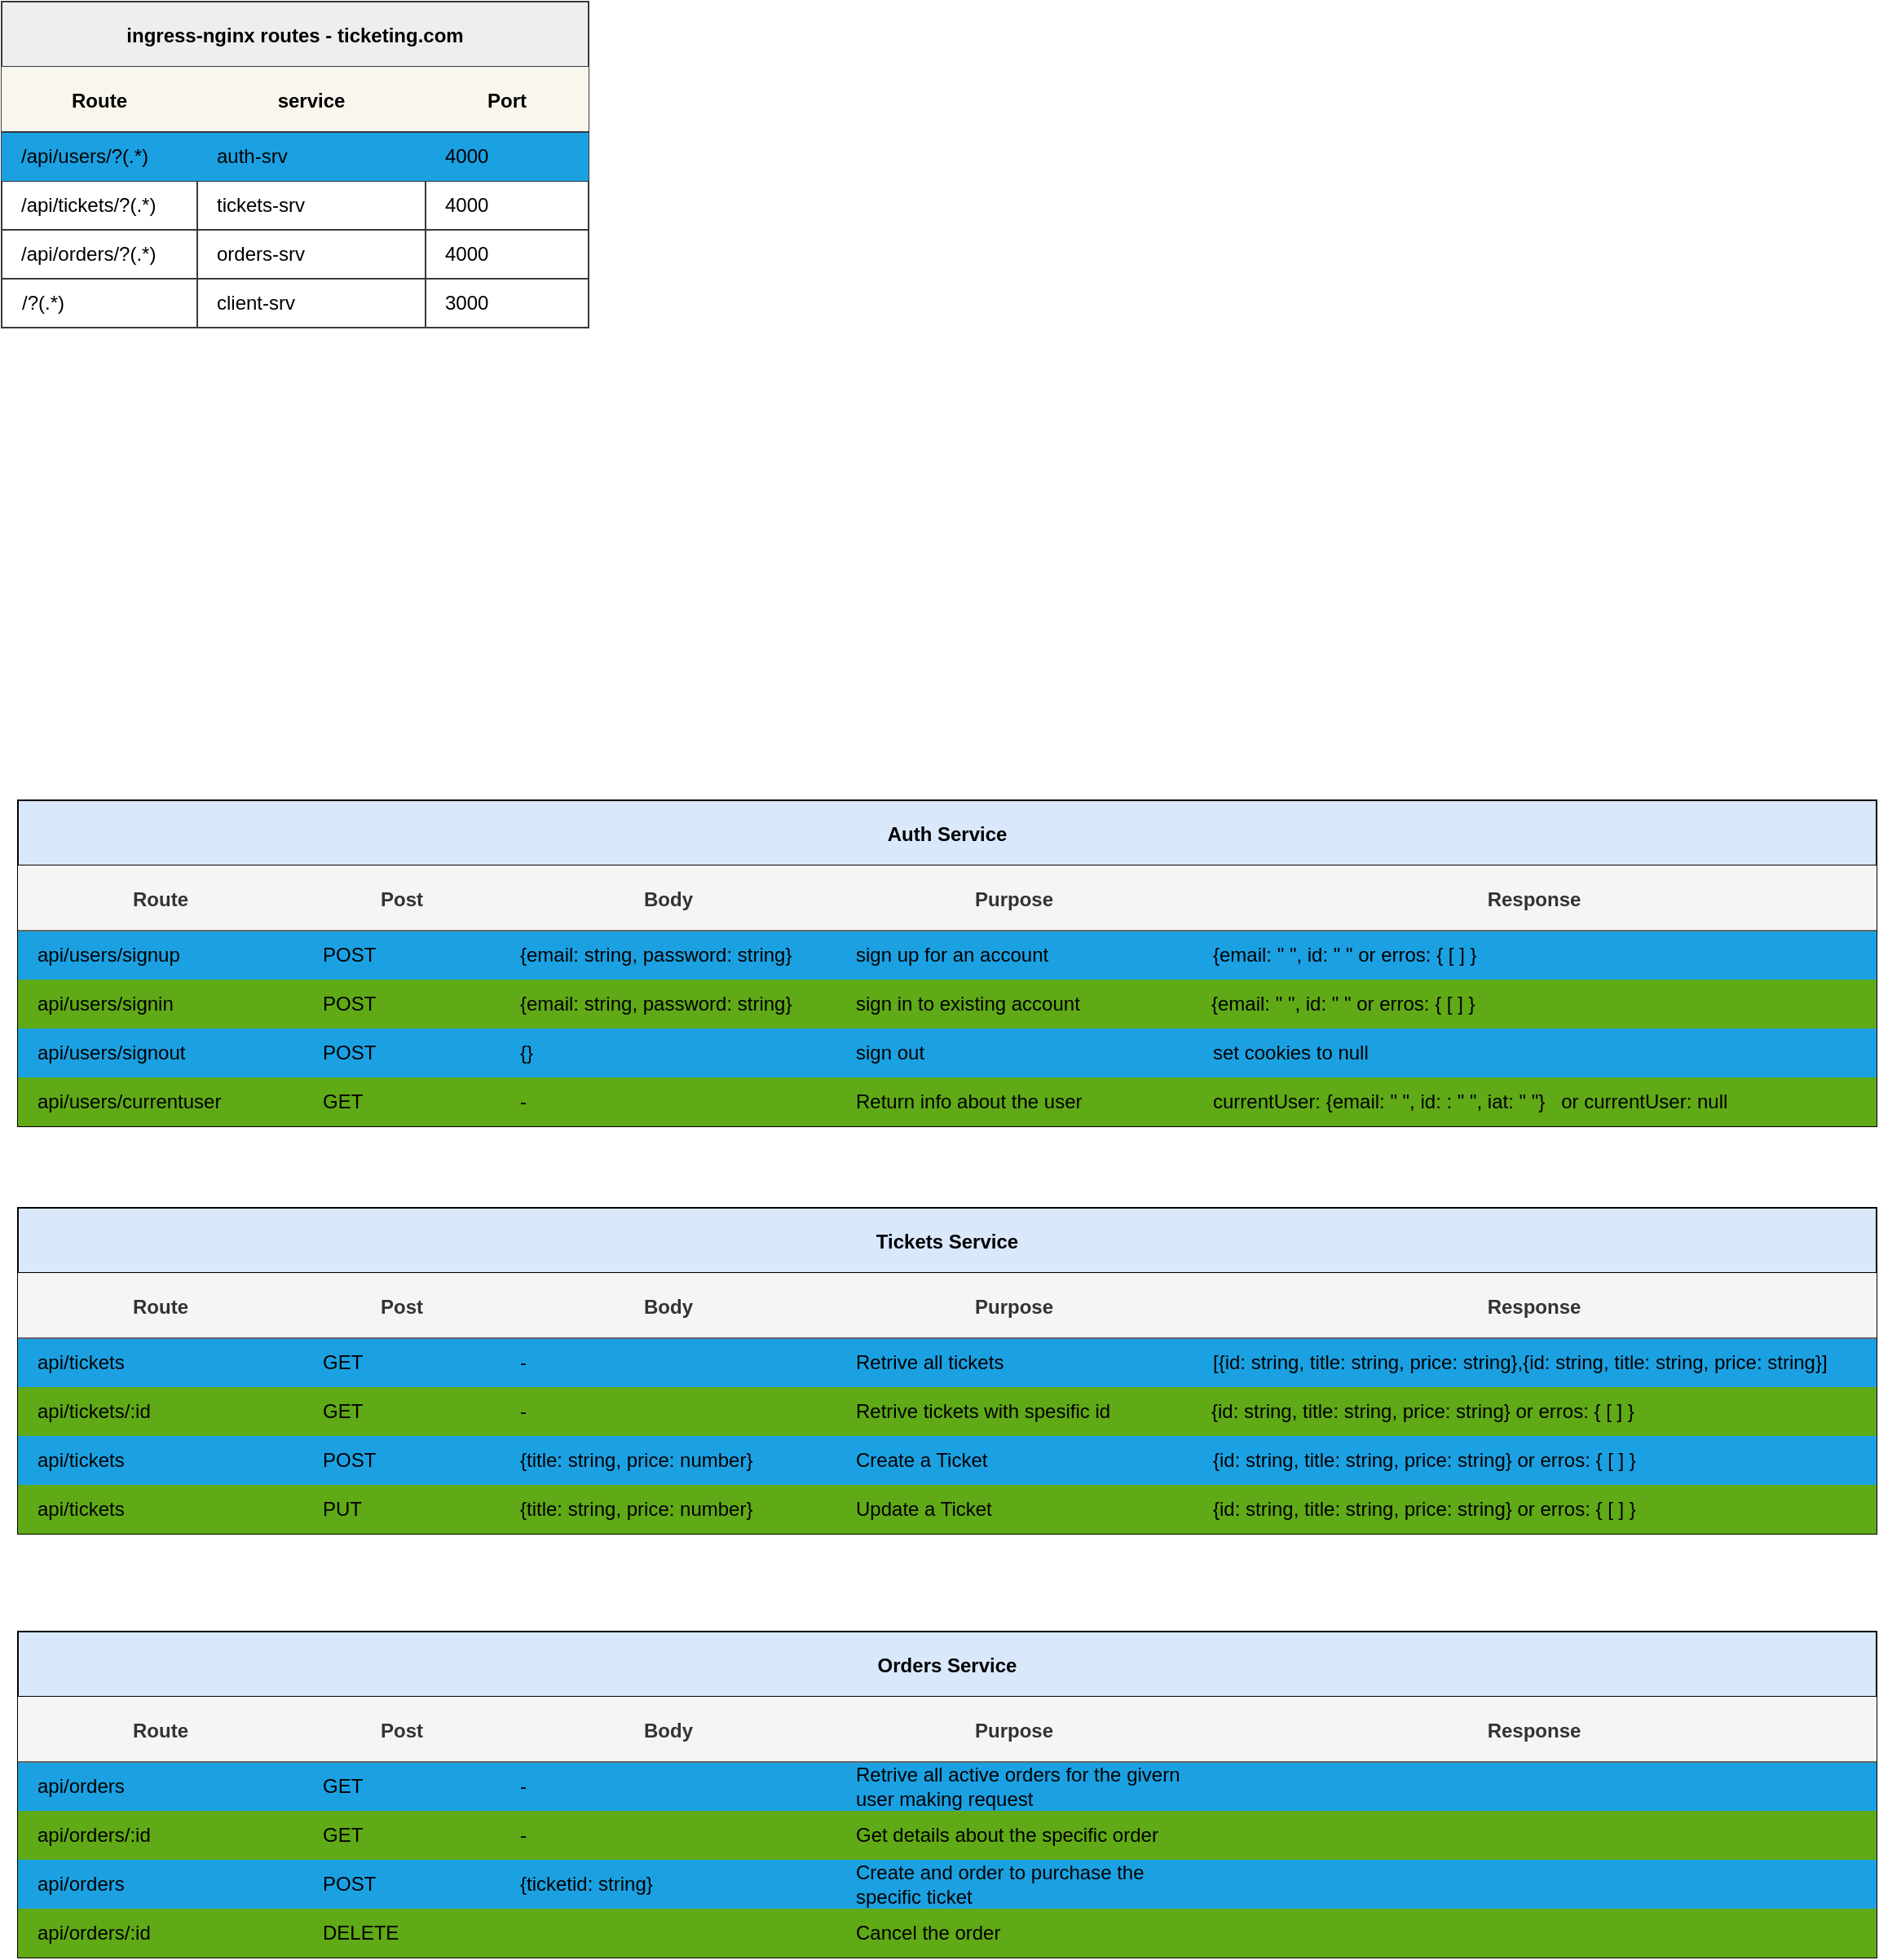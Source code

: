 <mxfile version="20.3.0" type="device"><diagram id="mntJQjvPHxx8cUNfUuE9" name="Page-1"><mxGraphModel dx="1668" dy="1967" grid="1" gridSize="10" guides="1" tooltips="1" connect="1" arrows="1" fold="1" page="1" pageScale="1" pageWidth="800" pageHeight="1422" math="0" shadow="0"><root><mxCell id="0"/><mxCell id="1" parent="0"/><mxCell id="F2--PeF_EO3D5SiZD_gH-31" value="Tickets Service" style="shape=table;childLayout=tableLayout;startSize=40;collapsible=0;recursiveResize=0;expand=0;fontStyle=1;fillColor=#dae8fc;strokeColor=#000000;columnLines=1;rowLines=1;" parent="1" vertex="1"><mxGeometry x="-760" y="-620" width="1140" height="200" as="geometry"/></mxCell><mxCell id="F2--PeF_EO3D5SiZD_gH-32" value="" style="shape=tableRow;horizontal=0;startSize=0;swimlaneHead=0;swimlaneBody=0;top=0;left=0;bottom=0;right=0;dropTarget=0;fillColor=#1ba1e2;collapsible=0;recursiveResize=0;expand=0;fontStyle=1;fontColor=#ffffff;strokeColor=#000000;" parent="F2--PeF_EO3D5SiZD_gH-31" vertex="1"><mxGeometry y="40" width="1140" height="70" as="geometry"/></mxCell><mxCell id="F2--PeF_EO3D5SiZD_gH-33" value="Route" style="swimlane;swimlaneHead=0;swimlaneBody=0;fontStyle=0;connectable=0;fillColor=#f5f5f5;startSize=40;collapsible=0;recursiveResize=0;expand=0;fontStyle=1;fontColor=#333333;strokeColor=#666666;" parent="F2--PeF_EO3D5SiZD_gH-32" vertex="1"><mxGeometry width="175" height="70" as="geometry"><mxRectangle width="175" height="70" as="alternateBounds"/></mxGeometry></mxCell><mxCell id="F2--PeF_EO3D5SiZD_gH-65" value="api/tickets" style="text;html=1;align=left;verticalAlign=middle;resizable=0;points=[];autosize=1;strokeColor=none;fillColor=none;" parent="F2--PeF_EO3D5SiZD_gH-33" vertex="1"><mxGeometry x="10" y="40" width="80" height="30" as="geometry"/></mxCell><mxCell id="F2--PeF_EO3D5SiZD_gH-34" value="Post" style="swimlane;swimlaneHead=0;swimlaneBody=0;fontStyle=0;connectable=0;fillColor=#f5f5f5;startSize=40;collapsible=0;recursiveResize=0;expand=0;fontStyle=1;fontColor=#333333;strokeColor=#666666;" parent="F2--PeF_EO3D5SiZD_gH-32" vertex="1"><mxGeometry x="175" width="121" height="70" as="geometry"><mxRectangle width="121" height="70" as="alternateBounds"/></mxGeometry></mxCell><mxCell id="F2--PeF_EO3D5SiZD_gH-75" value="GET" style="text;html=1;align=left;verticalAlign=middle;resizable=0;points=[];autosize=1;strokeColor=none;fillColor=none;" parent="F2--PeF_EO3D5SiZD_gH-34" vertex="1"><mxGeometry x="10" y="40" width="50" height="30" as="geometry"/></mxCell><mxCell id="F2--PeF_EO3D5SiZD_gH-35" value="Body" style="swimlane;swimlaneHead=0;swimlaneBody=0;fontStyle=0;connectable=0;fillColor=#f5f5f5;startSize=40;collapsible=0;recursiveResize=0;expand=0;fontStyle=1;fontColor=#333333;strokeColor=#666666;" parent="F2--PeF_EO3D5SiZD_gH-32" vertex="1"><mxGeometry x="296" width="206" height="70" as="geometry"><mxRectangle width="206" height="70" as="alternateBounds"/></mxGeometry></mxCell><mxCell id="F2--PeF_EO3D5SiZD_gH-105" value="-" style="text;html=1;align=left;verticalAlign=middle;resizable=0;points=[];autosize=1;strokeColor=none;fillColor=none;" parent="F2--PeF_EO3D5SiZD_gH-35" vertex="1"><mxGeometry x="10" y="40" width="30" height="30" as="geometry"/></mxCell><mxCell id="F2--PeF_EO3D5SiZD_gH-60" value="Purpose" style="swimlane;swimlaneHead=0;swimlaneBody=0;fontStyle=0;connectable=0;fillColor=#f5f5f5;startSize=40;collapsible=0;recursiveResize=0;expand=0;fontStyle=1;fontColor=#333333;strokeColor=#666666;" parent="F2--PeF_EO3D5SiZD_gH-32" vertex="1"><mxGeometry x="502" width="218" height="70" as="geometry"><mxRectangle width="218" height="70" as="alternateBounds"/></mxGeometry></mxCell><mxCell id="F2--PeF_EO3D5SiZD_gH-110" value="Retrive all tickets" style="text;html=1;align=left;verticalAlign=middle;resizable=0;points=[];autosize=1;strokeColor=none;fillColor=none;" parent="F2--PeF_EO3D5SiZD_gH-60" vertex="1"><mxGeometry x="10" y="40" width="110" height="30" as="geometry"/></mxCell><mxCell id="nYm-6Jrio5wI8oLsO3cn-1" value="Response" style="swimlane;swimlaneHead=0;swimlaneBody=0;fontStyle=0;connectable=0;fillColor=#f5f5f5;startSize=40;collapsible=0;recursiveResize=0;expand=0;fontStyle=1;fontColor=#333333;strokeColor=#666666;" parent="F2--PeF_EO3D5SiZD_gH-32" vertex="1"><mxGeometry x="720" width="420" height="70" as="geometry"><mxRectangle width="420" height="70" as="alternateBounds"/></mxGeometry></mxCell><mxCell id="D8imX2dNB48wS4FN9wg7-8" value="[{id: string, title: string, price: string},{id: string, title: string, price: string}]" style="text;html=1;align=left;verticalAlign=middle;resizable=0;points=[];autosize=1;strokeColor=none;fillColor=none;" parent="nYm-6Jrio5wI8oLsO3cn-1" vertex="1"><mxGeometry x="11" y="40" width="400" height="30" as="geometry"/></mxCell><mxCell id="F2--PeF_EO3D5SiZD_gH-36" value="" style="shape=tableRow;horizontal=0;startSize=0;swimlaneHead=0;swimlaneBody=0;top=0;left=0;bottom=0;right=0;dropTarget=0;fillColor=#60a917;collapsible=0;recursiveResize=0;expand=0;fontStyle=1;fontColor=#ffffff;strokeColor=#2D7600;" parent="F2--PeF_EO3D5SiZD_gH-31" vertex="1"><mxGeometry y="110" width="1140" height="30" as="geometry"/></mxCell><mxCell id="F2--PeF_EO3D5SiZD_gH-37" value="" style="swimlane;swimlaneHead=0;swimlaneBody=0;fontStyle=0;connectable=0;fillColor=none;startSize=0;collapsible=0;recursiveResize=0;expand=0;fontStyle=1;" parent="F2--PeF_EO3D5SiZD_gH-36" vertex="1"><mxGeometry width="175" height="30" as="geometry"><mxRectangle width="175" height="30" as="alternateBounds"/></mxGeometry></mxCell><mxCell id="F2--PeF_EO3D5SiZD_gH-71" value="api/tickets/:id" style="text;html=1;align=left;verticalAlign=middle;resizable=0;points=[];autosize=1;strokeColor=none;fillColor=none;" parent="F2--PeF_EO3D5SiZD_gH-37" vertex="1"><mxGeometry x="10" width="90" height="30" as="geometry"/></mxCell><mxCell id="F2--PeF_EO3D5SiZD_gH-38" value="" style="swimlane;swimlaneHead=0;swimlaneBody=0;fontStyle=0;connectable=0;fillColor=none;startSize=0;collapsible=0;recursiveResize=0;expand=0;fontStyle=1;" parent="F2--PeF_EO3D5SiZD_gH-36" vertex="1"><mxGeometry x="175" width="121" height="30" as="geometry"><mxRectangle width="121" height="30" as="alternateBounds"/></mxGeometry></mxCell><mxCell id="F2--PeF_EO3D5SiZD_gH-102" value="GET" style="text;html=1;align=left;verticalAlign=middle;resizable=0;points=[];autosize=1;strokeColor=none;fillColor=none;" parent="F2--PeF_EO3D5SiZD_gH-38" vertex="1"><mxGeometry x="10" width="50" height="30" as="geometry"/></mxCell><mxCell id="F2--PeF_EO3D5SiZD_gH-39" value="" style="swimlane;swimlaneHead=0;swimlaneBody=0;fontStyle=0;connectable=0;fillColor=#e1d5e7;startSize=0;collapsible=0;recursiveResize=0;expand=0;fontStyle=1;strokeColor=#000000;" parent="F2--PeF_EO3D5SiZD_gH-36" vertex="1"><mxGeometry x="296" width="206" height="30" as="geometry"><mxRectangle width="206" height="30" as="alternateBounds"/></mxGeometry></mxCell><mxCell id="F2--PeF_EO3D5SiZD_gH-106" value="-" style="text;html=1;align=left;verticalAlign=middle;resizable=0;points=[];autosize=1;strokeColor=none;fillColor=none;" parent="F2--PeF_EO3D5SiZD_gH-39" vertex="1"><mxGeometry x="10" width="30" height="30" as="geometry"/></mxCell><mxCell id="F2--PeF_EO3D5SiZD_gH-61" style="swimlane;swimlaneHead=0;swimlaneBody=0;fontStyle=0;connectable=0;fillColor=none;startSize=0;collapsible=0;recursiveResize=0;expand=0;fontStyle=1;" parent="F2--PeF_EO3D5SiZD_gH-36" vertex="1"><mxGeometry x="502" width="218" height="30" as="geometry"><mxRectangle width="218" height="30" as="alternateBounds"/></mxGeometry></mxCell><mxCell id="F2--PeF_EO3D5SiZD_gH-145" value="Retrive tickets with spesific id" style="text;html=1;align=left;verticalAlign=middle;resizable=0;points=[];autosize=1;strokeColor=none;fillColor=none;" parent="F2--PeF_EO3D5SiZD_gH-61" vertex="1"><mxGeometry x="10" width="180" height="30" as="geometry"/></mxCell><mxCell id="nYm-6Jrio5wI8oLsO3cn-2" style="swimlane;swimlaneHead=0;swimlaneBody=0;fontStyle=0;connectable=0;fillColor=none;startSize=0;collapsible=0;recursiveResize=0;expand=0;fontStyle=1;" parent="F2--PeF_EO3D5SiZD_gH-36" vertex="1"><mxGeometry x="720" width="420" height="30" as="geometry"><mxRectangle width="420" height="30" as="alternateBounds"/></mxGeometry></mxCell><mxCell id="D8imX2dNB48wS4FN9wg7-6" style="swimlane;swimlaneHead=0;swimlaneBody=0;fontStyle=0;connectable=0;fillColor=none;startSize=0;collapsible=0;recursiveResize=0;expand=0;fontStyle=1;" parent="nYm-6Jrio5wI8oLsO3cn-2" vertex="1"><mxGeometry width="240" height="30" as="geometry"><mxRectangle width="240" height="30" as="alternateBounds"/></mxGeometry></mxCell><mxCell id="D8imX2dNB48wS4FN9wg7-7" value="{id: string, title: string, price: string} or erros: { [ ] }" style="text;html=1;align=left;verticalAlign=middle;resizable=0;points=[];autosize=1;strokeColor=none;fillColor=none;" parent="D8imX2dNB48wS4FN9wg7-6" vertex="1"><mxGeometry x="10" width="280" height="30" as="geometry"/></mxCell><mxCell id="F2--PeF_EO3D5SiZD_gH-40" value="" style="shape=tableRow;horizontal=0;startSize=0;swimlaneHead=0;swimlaneBody=0;top=0;left=0;bottom=0;right=0;dropTarget=0;fillColor=#1ba1e2;collapsible=0;recursiveResize=0;expand=0;fontStyle=1;fontColor=#ffffff;strokeColor=#006EAF;" parent="F2--PeF_EO3D5SiZD_gH-31" vertex="1"><mxGeometry y="140" width="1140" height="30" as="geometry"/></mxCell><mxCell id="F2--PeF_EO3D5SiZD_gH-41" value="" style="swimlane;swimlaneHead=0;swimlaneBody=0;fontStyle=0;connectable=0;fillColor=none;startSize=0;collapsible=0;recursiveResize=0;expand=0;fontStyle=1;" parent="F2--PeF_EO3D5SiZD_gH-40" vertex="1"><mxGeometry width="175" height="30" as="geometry"><mxRectangle width="175" height="30" as="alternateBounds"/></mxGeometry></mxCell><mxCell id="F2--PeF_EO3D5SiZD_gH-72" value="api/tickets" style="text;html=1;align=left;verticalAlign=middle;resizable=0;points=[];autosize=1;strokeColor=none;fillColor=none;" parent="F2--PeF_EO3D5SiZD_gH-41" vertex="1"><mxGeometry x="10" width="80" height="30" as="geometry"/></mxCell><mxCell id="F2--PeF_EO3D5SiZD_gH-42" value="" style="swimlane;swimlaneHead=0;swimlaneBody=0;fontStyle=0;connectable=0;fillColor=none;startSize=0;collapsible=0;recursiveResize=0;expand=0;fontStyle=1;" parent="F2--PeF_EO3D5SiZD_gH-40" vertex="1"><mxGeometry x="175" width="121" height="30" as="geometry"><mxRectangle width="121" height="30" as="alternateBounds"/></mxGeometry></mxCell><mxCell id="F2--PeF_EO3D5SiZD_gH-103" value="POST" style="text;html=1;align=left;verticalAlign=middle;resizable=0;points=[];autosize=1;strokeColor=none;fillColor=none;" parent="F2--PeF_EO3D5SiZD_gH-42" vertex="1"><mxGeometry x="10" width="60" height="30" as="geometry"/></mxCell><mxCell id="F2--PeF_EO3D5SiZD_gH-43" value="" style="swimlane;swimlaneHead=0;swimlaneBody=0;fontStyle=0;connectable=0;fillColor=none;startSize=0;collapsible=0;recursiveResize=0;expand=0;fontStyle=1;" parent="F2--PeF_EO3D5SiZD_gH-40" vertex="1"><mxGeometry x="296" width="206" height="30" as="geometry"><mxRectangle width="206" height="30" as="alternateBounds"/></mxGeometry></mxCell><mxCell id="F2--PeF_EO3D5SiZD_gH-107" value="{title: string, price: number}" style="text;html=1;align=left;verticalAlign=middle;resizable=0;points=[];autosize=1;strokeColor=none;fillColor=none;" parent="F2--PeF_EO3D5SiZD_gH-43" vertex="1"><mxGeometry x="10" width="170" height="30" as="geometry"/></mxCell><mxCell id="F2--PeF_EO3D5SiZD_gH-62" style="swimlane;swimlaneHead=0;swimlaneBody=0;fontStyle=0;connectable=0;fillColor=default;startSize=0;collapsible=0;recursiveResize=0;expand=0;fontStyle=1;fontColor=#ffffff;strokeColor=#006EAF;" parent="F2--PeF_EO3D5SiZD_gH-40" vertex="1"><mxGeometry x="502" width="218" height="30" as="geometry"><mxRectangle width="218" height="30" as="alternateBounds"/></mxGeometry></mxCell><mxCell id="F2--PeF_EO3D5SiZD_gH-146" value="Create a Ticket" style="text;html=1;align=left;verticalAlign=middle;resizable=0;points=[];autosize=1;strokeColor=none;fillColor=none;" parent="F2--PeF_EO3D5SiZD_gH-62" vertex="1"><mxGeometry x="10" width="100" height="30" as="geometry"/></mxCell><mxCell id="nYm-6Jrio5wI8oLsO3cn-3" style="swimlane;swimlaneHead=0;swimlaneBody=0;fontStyle=0;connectable=0;fillColor=default;startSize=0;collapsible=0;recursiveResize=0;expand=0;fontStyle=1;fontColor=#ffffff;strokeColor=#006EAF;" parent="F2--PeF_EO3D5SiZD_gH-40" vertex="1"><mxGeometry x="720" width="420" height="30" as="geometry"><mxRectangle width="420" height="30" as="alternateBounds"/></mxGeometry></mxCell><mxCell id="D8imX2dNB48wS4FN9wg7-4" value="{id: string, title: string, price: string} or erros: { [ ] }" style="text;html=1;align=left;verticalAlign=middle;resizable=0;points=[];autosize=1;strokeColor=none;fillColor=none;" parent="nYm-6Jrio5wI8oLsO3cn-3" vertex="1"><mxGeometry x="11" width="280" height="30" as="geometry"/></mxCell><mxCell id="F2--PeF_EO3D5SiZD_gH-66" style="shape=tableRow;horizontal=0;startSize=0;swimlaneHead=0;swimlaneBody=0;top=0;left=0;bottom=0;right=0;dropTarget=0;fillColor=#60a917;collapsible=0;recursiveResize=0;expand=0;fontStyle=1;fontColor=#ffffff;strokeColor=#2D7600;" parent="F2--PeF_EO3D5SiZD_gH-31" vertex="1"><mxGeometry y="170" width="1140" height="30" as="geometry"/></mxCell><mxCell id="F2--PeF_EO3D5SiZD_gH-67" style="swimlane;swimlaneHead=0;swimlaneBody=0;fontStyle=0;connectable=0;fillColor=none;startSize=0;collapsible=0;recursiveResize=0;expand=0;fontStyle=1;" parent="F2--PeF_EO3D5SiZD_gH-66" vertex="1"><mxGeometry width="175" height="30" as="geometry"><mxRectangle width="175" height="30" as="alternateBounds"/></mxGeometry></mxCell><mxCell id="F2--PeF_EO3D5SiZD_gH-73" value="api/tickets" style="text;html=1;align=left;verticalAlign=middle;resizable=0;points=[];autosize=1;strokeColor=none;fillColor=none;" parent="F2--PeF_EO3D5SiZD_gH-67" vertex="1"><mxGeometry x="10" width="80" height="30" as="geometry"/></mxCell><mxCell id="F2--PeF_EO3D5SiZD_gH-68" style="swimlane;swimlaneHead=0;swimlaneBody=0;fontStyle=0;connectable=0;fillColor=none;startSize=0;collapsible=0;recursiveResize=0;expand=0;fontStyle=1;" parent="F2--PeF_EO3D5SiZD_gH-66" vertex="1"><mxGeometry x="175" width="121" height="30" as="geometry"><mxRectangle width="121" height="30" as="alternateBounds"/></mxGeometry></mxCell><mxCell id="F2--PeF_EO3D5SiZD_gH-104" value="PUT" style="text;html=1;align=left;verticalAlign=middle;resizable=0;points=[];autosize=1;strokeColor=none;fillColor=none;" parent="F2--PeF_EO3D5SiZD_gH-68" vertex="1"><mxGeometry x="10" width="50" height="30" as="geometry"/></mxCell><mxCell id="F2--PeF_EO3D5SiZD_gH-69" style="swimlane;swimlaneHead=0;swimlaneBody=0;fontStyle=0;connectable=0;fillColor=none;startSize=0;collapsible=0;recursiveResize=0;expand=0;fontStyle=1;" parent="F2--PeF_EO3D5SiZD_gH-66" vertex="1"><mxGeometry x="296" width="206" height="30" as="geometry"><mxRectangle width="206" height="30" as="alternateBounds"/></mxGeometry></mxCell><mxCell id="F2--PeF_EO3D5SiZD_gH-108" value="{title: string, price: number}" style="text;html=1;align=left;verticalAlign=middle;resizable=0;points=[];autosize=1;strokeColor=none;fillColor=none;" parent="F2--PeF_EO3D5SiZD_gH-69" vertex="1"><mxGeometry x="10" width="170" height="30" as="geometry"/></mxCell><mxCell id="F2--PeF_EO3D5SiZD_gH-70" style="swimlane;swimlaneHead=0;swimlaneBody=0;fontStyle=0;connectable=0;fillColor=none;startSize=0;collapsible=0;recursiveResize=0;expand=0;fontStyle=1;" parent="F2--PeF_EO3D5SiZD_gH-66" vertex="1"><mxGeometry x="502" width="218" height="30" as="geometry"><mxRectangle width="218" height="30" as="alternateBounds"/></mxGeometry></mxCell><mxCell id="F2--PeF_EO3D5SiZD_gH-147" value="Update a Ticket" style="text;html=1;align=left;verticalAlign=middle;resizable=0;points=[];autosize=1;strokeColor=none;fillColor=none;" parent="F2--PeF_EO3D5SiZD_gH-70" vertex="1"><mxGeometry x="10" width="110" height="30" as="geometry"/></mxCell><mxCell id="nYm-6Jrio5wI8oLsO3cn-4" style="swimlane;swimlaneHead=0;swimlaneBody=0;fontStyle=0;connectable=0;fillColor=none;startSize=0;collapsible=0;recursiveResize=0;expand=0;fontStyle=1;" parent="F2--PeF_EO3D5SiZD_gH-66" vertex="1"><mxGeometry x="720" width="420" height="30" as="geometry"><mxRectangle width="420" height="30" as="alternateBounds"/></mxGeometry></mxCell><mxCell id="D8imX2dNB48wS4FN9wg7-5" value="{id: string, title: string, price: string} or erros: { [ ] }" style="text;html=1;align=left;verticalAlign=middle;resizable=0;points=[];autosize=1;strokeColor=none;fillColor=none;" parent="nYm-6Jrio5wI8oLsO3cn-4" vertex="1"><mxGeometry x="11" width="280" height="30" as="geometry"/></mxCell><mxCell id="F2--PeF_EO3D5SiZD_gH-165" value="ingress-nginx routes - ticketing.com" style="shape=table;childLayout=tableLayout;startSize=40;collapsible=0;recursiveResize=0;expand=0;fontStyle=1;strokeColor=#36393d;fillColor=#eeeeee;" parent="1" vertex="1"><mxGeometry x="-770" y="-1360" width="360" height="200" as="geometry"/></mxCell><mxCell id="F2--PeF_EO3D5SiZD_gH-166" value="" style="shape=tableRow;horizontal=0;startSize=0;swimlaneHead=0;swimlaneBody=0;top=0;left=0;bottom=0;right=0;dropTarget=0;fillColor=#1ba1e2;collapsible=0;recursiveResize=0;expand=0;fontStyle=1;strokeColor=#006EAF;fontColor=#ffffff;" parent="F2--PeF_EO3D5SiZD_gH-165" vertex="1"><mxGeometry y="40" width="360" height="70" as="geometry"/></mxCell><mxCell id="F2--PeF_EO3D5SiZD_gH-167" value="Route" style="swimlane;swimlaneHead=0;swimlaneBody=0;fontStyle=0;connectable=0;fillColor=#f9f7ed;startSize=40;collapsible=0;recursiveResize=0;expand=0;fontStyle=1;strokeColor=#36393d;" parent="F2--PeF_EO3D5SiZD_gH-166" vertex="1"><mxGeometry width="120" height="70" as="geometry"><mxRectangle width="120" height="70" as="alternateBounds"/></mxGeometry></mxCell><mxCell id="F2--PeF_EO3D5SiZD_gH-178" value="/api/users/?(.*)" style="text;html=1;align=left;verticalAlign=middle;resizable=0;points=[];autosize=1;strokeColor=none;fillColor=none;" parent="F2--PeF_EO3D5SiZD_gH-167" vertex="1"><mxGeometry x="10" y="40" width="100" height="30" as="geometry"/></mxCell><mxCell id="F2--PeF_EO3D5SiZD_gH-168" value="service" style="swimlane;swimlaneHead=0;swimlaneBody=0;fontStyle=0;connectable=0;fillColor=#f9f7ed;startSize=40;collapsible=0;recursiveResize=0;expand=0;fontStyle=1;strokeColor=#36393d;swimlaneFillColor=none;gradientColor=none;" parent="F2--PeF_EO3D5SiZD_gH-166" vertex="1"><mxGeometry x="120" width="140" height="70" as="geometry"><mxRectangle width="140" height="70" as="alternateBounds"/></mxGeometry></mxCell><mxCell id="F2--PeF_EO3D5SiZD_gH-179" value="auth-srv" style="text;html=1;align=left;verticalAlign=middle;resizable=0;points=[];autosize=1;strokeColor=none;fillColor=none;" parent="F2--PeF_EO3D5SiZD_gH-168" vertex="1"><mxGeometry x="10" y="40" width="70" height="30" as="geometry"/></mxCell><mxCell id="F2--PeF_EO3D5SiZD_gH-169" value="Port" style="swimlane;swimlaneHead=0;swimlaneBody=0;fontStyle=0;connectable=0;fillColor=#f9f7ed;startSize=40;collapsible=0;recursiveResize=0;expand=0;fontStyle=1;strokeColor=#36393d;gradientColor=none;swimlaneFillColor=none;" parent="F2--PeF_EO3D5SiZD_gH-166" vertex="1"><mxGeometry x="260" width="100" height="70" as="geometry"><mxRectangle width="100" height="70" as="alternateBounds"/></mxGeometry></mxCell><mxCell id="F2--PeF_EO3D5SiZD_gH-180" value="4000" style="text;html=1;align=left;verticalAlign=middle;resizable=0;points=[];autosize=1;strokeColor=none;fillColor=none;" parent="F2--PeF_EO3D5SiZD_gH-169" vertex="1"><mxGeometry x="10" y="40" width="50" height="30" as="geometry"/></mxCell><mxCell id="F2--PeF_EO3D5SiZD_gH-170" value="" style="shape=tableRow;horizontal=0;startSize=0;swimlaneHead=0;swimlaneBody=0;top=0;left=0;bottom=0;right=0;dropTarget=0;fillColor=none;collapsible=0;recursiveResize=0;expand=0;fontStyle=1;strokeColor=#000000;flipV=1;flipH=1;" parent="F2--PeF_EO3D5SiZD_gH-165" vertex="1"><mxGeometry y="110" width="360" height="30" as="geometry"/></mxCell><mxCell id="F2--PeF_EO3D5SiZD_gH-171" value="" style="swimlane;swimlaneHead=0;swimlaneBody=0;fontStyle=0;connectable=0;fillColor=none;startSize=0;collapsible=0;recursiveResize=0;expand=0;fontStyle=1;strokeColor=#000000;" parent="F2--PeF_EO3D5SiZD_gH-170" vertex="1"><mxGeometry width="120" height="30" as="geometry"><mxRectangle width="120" height="30" as="alternateBounds"/></mxGeometry></mxCell><mxCell id="J_A85pu3QuYbjdogoxle-78" value="/api/tickets/?(.*)" style="text;html=1;align=left;verticalAlign=middle;resizable=0;points=[];autosize=1;strokeColor=none;fillColor=none;" vertex="1" parent="F2--PeF_EO3D5SiZD_gH-171"><mxGeometry x="10" width="110" height="30" as="geometry"/></mxCell><mxCell id="F2--PeF_EO3D5SiZD_gH-172" value="" style="swimlane;swimlaneHead=0;swimlaneBody=0;fontStyle=0;connectable=0;fillColor=none;startSize=0;collapsible=0;recursiveResize=0;expand=0;fontStyle=1;strokeColor=#000000;" parent="F2--PeF_EO3D5SiZD_gH-170" vertex="1"><mxGeometry x="120" width="140" height="30" as="geometry"><mxRectangle width="140" height="30" as="alternateBounds"/></mxGeometry></mxCell><mxCell id="J_A85pu3QuYbjdogoxle-76" value="tickets-srv" style="text;html=1;align=left;verticalAlign=middle;resizable=0;points=[];autosize=1;strokeColor=none;fillColor=none;" vertex="1" parent="F2--PeF_EO3D5SiZD_gH-172"><mxGeometry x="10" width="80" height="30" as="geometry"/></mxCell><mxCell id="F2--PeF_EO3D5SiZD_gH-173" value="" style="swimlane;swimlaneHead=0;swimlaneBody=0;fontStyle=0;connectable=0;fillColor=none;startSize=0;collapsible=0;recursiveResize=0;expand=0;fontStyle=1;strokeColor=#000000;swimlaneFillColor=none;" parent="F2--PeF_EO3D5SiZD_gH-170" vertex="1"><mxGeometry x="260" width="100" height="30" as="geometry"><mxRectangle width="100" height="30" as="alternateBounds"/></mxGeometry></mxCell><mxCell id="J_A85pu3QuYbjdogoxle-80" value="4000" style="text;html=1;align=left;verticalAlign=middle;resizable=0;points=[];autosize=1;strokeColor=none;fillColor=none;" vertex="1" parent="F2--PeF_EO3D5SiZD_gH-173"><mxGeometry x="10" width="50" height="30" as="geometry"/></mxCell><mxCell id="F2--PeF_EO3D5SiZD_gH-182" style="shape=tableRow;horizontal=0;startSize=0;swimlaneHead=0;swimlaneBody=0;top=0;left=0;bottom=0;right=0;dropTarget=0;fillColor=none;collapsible=0;recursiveResize=0;expand=0;fontStyle=1;strokeColor=#000000;" parent="F2--PeF_EO3D5SiZD_gH-165" vertex="1"><mxGeometry y="140" width="360" height="30" as="geometry"/></mxCell><mxCell id="F2--PeF_EO3D5SiZD_gH-183" style="swimlane;swimlaneHead=0;swimlaneBody=0;fontStyle=0;connectable=0;fillColor=none;startSize=0;collapsible=0;recursiveResize=0;expand=0;fontStyle=1;strokeColor=#000000;" parent="F2--PeF_EO3D5SiZD_gH-182" vertex="1"><mxGeometry width="120" height="30" as="geometry"><mxRectangle width="120" height="30" as="alternateBounds"/></mxGeometry></mxCell><mxCell id="J_A85pu3QuYbjdogoxle-79" value="/api/orders/?(.*)" style="text;html=1;align=left;verticalAlign=middle;resizable=0;points=[];autosize=1;strokeColor=none;fillColor=none;" vertex="1" parent="F2--PeF_EO3D5SiZD_gH-183"><mxGeometry x="10" width="110" height="30" as="geometry"/></mxCell><mxCell id="F2--PeF_EO3D5SiZD_gH-184" style="swimlane;swimlaneHead=0;swimlaneBody=0;fontStyle=0;connectable=0;fillColor=none;startSize=0;collapsible=0;recursiveResize=0;expand=0;fontStyle=1;strokeColor=#000000;" parent="F2--PeF_EO3D5SiZD_gH-182" vertex="1"><mxGeometry x="120" width="140" height="30" as="geometry"><mxRectangle width="140" height="30" as="alternateBounds"/></mxGeometry></mxCell><mxCell id="J_A85pu3QuYbjdogoxle-77" value="orders-srv" style="text;html=1;align=left;verticalAlign=middle;resizable=0;points=[];autosize=1;strokeColor=none;fillColor=none;" vertex="1" parent="F2--PeF_EO3D5SiZD_gH-184"><mxGeometry x="10" width="80" height="30" as="geometry"/></mxCell><mxCell id="F2--PeF_EO3D5SiZD_gH-185" style="swimlane;swimlaneHead=0;swimlaneBody=0;fontStyle=0;connectable=0;fillColor=none;startSize=0;collapsible=0;recursiveResize=0;expand=0;fontStyle=1;strokeColor=#000000;" parent="F2--PeF_EO3D5SiZD_gH-182" vertex="1"><mxGeometry x="260" width="100" height="30" as="geometry"><mxRectangle width="100" height="30" as="alternateBounds"/></mxGeometry></mxCell><mxCell id="J_A85pu3QuYbjdogoxle-81" value="4000" style="text;html=1;align=left;verticalAlign=middle;resizable=0;points=[];autosize=1;strokeColor=none;fillColor=none;" vertex="1" parent="F2--PeF_EO3D5SiZD_gH-185"><mxGeometry x="10" width="50" height="30" as="geometry"/></mxCell><mxCell id="J_A85pu3QuYbjdogoxle-67" style="shape=tableRow;horizontal=0;startSize=0;swimlaneHead=0;swimlaneBody=0;top=0;left=0;bottom=0;right=0;dropTarget=0;fillColor=none;collapsible=0;recursiveResize=0;expand=0;fontStyle=1;strokeColor=#000000;" vertex="1" parent="F2--PeF_EO3D5SiZD_gH-165"><mxGeometry y="170" width="360" height="30" as="geometry"/></mxCell><mxCell id="J_A85pu3QuYbjdogoxle-68" style="swimlane;swimlaneHead=0;swimlaneBody=0;fontStyle=0;connectable=0;fillColor=none;startSize=0;collapsible=0;recursiveResize=0;expand=0;fontStyle=1;strokeColor=#000000;" vertex="1" parent="J_A85pu3QuYbjdogoxle-67"><mxGeometry width="120" height="30" as="geometry"><mxRectangle width="120" height="30" as="alternateBounds"/></mxGeometry></mxCell><mxCell id="J_A85pu3QuYbjdogoxle-71" value="&lt;span style=&quot;text-align: left;&quot;&gt;/?(.*)&lt;/span&gt;" style="text;html=1;align=center;verticalAlign=middle;resizable=0;points=[];autosize=1;strokeColor=none;fillColor=none;" vertex="1" parent="J_A85pu3QuYbjdogoxle-68"><mxGeometry width="50" height="30" as="geometry"/></mxCell><mxCell id="J_A85pu3QuYbjdogoxle-69" style="swimlane;swimlaneHead=0;swimlaneBody=0;fontStyle=0;connectable=0;fillColor=none;startSize=0;collapsible=0;recursiveResize=0;expand=0;fontStyle=1;strokeColor=#000000;" vertex="1" parent="J_A85pu3QuYbjdogoxle-67"><mxGeometry x="120" width="140" height="30" as="geometry"><mxRectangle width="140" height="30" as="alternateBounds"/></mxGeometry></mxCell><mxCell id="D8imX2dNB48wS4FN9wg7-1" value="client-srv" style="text;html=1;align=left;verticalAlign=middle;resizable=0;points=[];autosize=1;strokeColor=none;fillColor=none;" parent="J_A85pu3QuYbjdogoxle-69" vertex="1"><mxGeometry x="10" width="70" height="30" as="geometry"/></mxCell><mxCell id="J_A85pu3QuYbjdogoxle-70" style="swimlane;swimlaneHead=0;swimlaneBody=0;fontStyle=0;connectable=0;fillColor=none;startSize=0;collapsible=0;recursiveResize=0;expand=0;fontStyle=1;strokeColor=#000000;" vertex="1" parent="J_A85pu3QuYbjdogoxle-67"><mxGeometry x="260" width="100" height="30" as="geometry"><mxRectangle width="100" height="30" as="alternateBounds"/></mxGeometry></mxCell><mxCell id="D8imX2dNB48wS4FN9wg7-2" value="3000" style="text;html=1;align=left;verticalAlign=middle;resizable=0;points=[];autosize=1;strokeColor=none;fillColor=none;" parent="J_A85pu3QuYbjdogoxle-70" vertex="1"><mxGeometry x="10" width="50" height="30" as="geometry"/></mxCell><mxCell id="Abb0Q_GO5Zg7xh2vXvB3-1" value="Auth Service" style="shape=table;childLayout=tableLayout;startSize=40;collapsible=0;recursiveResize=0;expand=0;fontStyle=1;fillColor=#dae8fc;strokeColor=#000000;columnLines=1;rowLines=1;" parent="1" vertex="1"><mxGeometry x="-760" y="-870" width="1140" height="200" as="geometry"/></mxCell><mxCell id="Abb0Q_GO5Zg7xh2vXvB3-2" value="" style="shape=tableRow;horizontal=0;startSize=0;swimlaneHead=0;swimlaneBody=0;top=0;left=0;bottom=0;right=0;dropTarget=0;fillColor=#1ba1e2;collapsible=0;recursiveResize=0;expand=0;fontStyle=1;fontColor=#ffffff;strokeColor=#000000;" parent="Abb0Q_GO5Zg7xh2vXvB3-1" vertex="1"><mxGeometry y="40" width="1140" height="70" as="geometry"/></mxCell><mxCell id="Abb0Q_GO5Zg7xh2vXvB3-3" value="Route" style="swimlane;swimlaneHead=0;swimlaneBody=0;fontStyle=0;connectable=0;fillColor=#f5f5f5;startSize=40;collapsible=0;recursiveResize=0;expand=0;fontStyle=1;fontColor=#333333;strokeColor=#666666;" parent="Abb0Q_GO5Zg7xh2vXvB3-2" vertex="1"><mxGeometry width="175" height="70" as="geometry"><mxRectangle width="175" height="70" as="alternateBounds"/></mxGeometry></mxCell><mxCell id="Abb0Q_GO5Zg7xh2vXvB3-4" value="api/users/signup" style="text;html=1;align=left;verticalAlign=middle;resizable=0;points=[];autosize=1;strokeColor=none;fillColor=none;" parent="Abb0Q_GO5Zg7xh2vXvB3-3" vertex="1"><mxGeometry x="10" y="40" width="110" height="30" as="geometry"/></mxCell><mxCell id="Abb0Q_GO5Zg7xh2vXvB3-5" value="Post" style="swimlane;swimlaneHead=0;swimlaneBody=0;fontStyle=0;connectable=0;fillColor=#f5f5f5;startSize=40;collapsible=0;recursiveResize=0;expand=0;fontStyle=1;fontColor=#333333;strokeColor=#666666;" parent="Abb0Q_GO5Zg7xh2vXvB3-2" vertex="1"><mxGeometry x="175" width="121" height="70" as="geometry"><mxRectangle width="121" height="70" as="alternateBounds"/></mxGeometry></mxCell><mxCell id="Abb0Q_GO5Zg7xh2vXvB3-6" value="POST" style="text;html=1;align=left;verticalAlign=middle;resizable=0;points=[];autosize=1;strokeColor=none;fillColor=none;" parent="Abb0Q_GO5Zg7xh2vXvB3-5" vertex="1"><mxGeometry x="10" y="40" width="60" height="30" as="geometry"/></mxCell><mxCell id="Abb0Q_GO5Zg7xh2vXvB3-7" value="Body" style="swimlane;swimlaneHead=0;swimlaneBody=0;fontStyle=0;connectable=0;fillColor=#f5f5f5;startSize=40;collapsible=0;recursiveResize=0;expand=0;fontStyle=1;fontColor=#333333;strokeColor=#666666;" parent="Abb0Q_GO5Zg7xh2vXvB3-2" vertex="1"><mxGeometry x="296" width="206" height="70" as="geometry"><mxRectangle width="206" height="70" as="alternateBounds"/></mxGeometry></mxCell><mxCell id="Abb0Q_GO5Zg7xh2vXvB3-8" value="{email: string, password: string}" style="text;html=1;align=left;verticalAlign=middle;resizable=0;points=[];autosize=1;strokeColor=none;fillColor=none;" parent="Abb0Q_GO5Zg7xh2vXvB3-7" vertex="1"><mxGeometry x="10" y="40" width="190" height="30" as="geometry"/></mxCell><mxCell id="Abb0Q_GO5Zg7xh2vXvB3-9" value="Purpose" style="swimlane;swimlaneHead=0;swimlaneBody=0;fontStyle=0;connectable=0;fillColor=#f5f5f5;startSize=40;collapsible=0;recursiveResize=0;expand=0;fontStyle=1;fontColor=#333333;strokeColor=#666666;" parent="Abb0Q_GO5Zg7xh2vXvB3-2" vertex="1"><mxGeometry x="502" width="218" height="70" as="geometry"><mxRectangle width="218" height="70" as="alternateBounds"/></mxGeometry></mxCell><mxCell id="Abb0Q_GO5Zg7xh2vXvB3-10" value="sign up for an account" style="text;html=1;align=left;verticalAlign=middle;resizable=0;points=[];autosize=1;strokeColor=none;fillColor=none;" parent="Abb0Q_GO5Zg7xh2vXvB3-9" vertex="1"><mxGeometry x="10" y="40" width="140" height="30" as="geometry"/></mxCell><mxCell id="Abb0Q_GO5Zg7xh2vXvB3-11" value="Response" style="swimlane;swimlaneHead=0;swimlaneBody=0;fontStyle=0;connectable=0;fillColor=#f5f5f5;startSize=40;collapsible=0;recursiveResize=0;expand=0;fontStyle=1;fontColor=#333333;strokeColor=#666666;" parent="Abb0Q_GO5Zg7xh2vXvB3-2" vertex="1"><mxGeometry x="720" width="420" height="70" as="geometry"><mxRectangle width="420" height="70" as="alternateBounds"/></mxGeometry></mxCell><mxCell id="Abb0Q_GO5Zg7xh2vXvB3-12" value="{email: &quot; &quot;, id: &quot; &quot; or erros: { [ ] }" style="text;html=1;align=left;verticalAlign=middle;resizable=0;points=[];autosize=1;strokeColor=none;fillColor=none;" parent="Abb0Q_GO5Zg7xh2vXvB3-11" vertex="1"><mxGeometry x="11" y="40" width="190" height="30" as="geometry"/></mxCell><mxCell id="Abb0Q_GO5Zg7xh2vXvB3-13" value="" style="shape=tableRow;horizontal=0;startSize=0;swimlaneHead=0;swimlaneBody=0;top=0;left=0;bottom=0;right=0;dropTarget=0;fillColor=#60a917;collapsible=0;recursiveResize=0;expand=0;fontStyle=1;fontColor=#ffffff;strokeColor=#2D7600;" parent="Abb0Q_GO5Zg7xh2vXvB3-1" vertex="1"><mxGeometry y="110" width="1140" height="30" as="geometry"/></mxCell><mxCell id="Abb0Q_GO5Zg7xh2vXvB3-14" value="" style="swimlane;swimlaneHead=0;swimlaneBody=0;fontStyle=0;connectable=0;fillColor=none;startSize=0;collapsible=0;recursiveResize=0;expand=0;fontStyle=1;" parent="Abb0Q_GO5Zg7xh2vXvB3-13" vertex="1"><mxGeometry width="175" height="30" as="geometry"><mxRectangle width="175" height="30" as="alternateBounds"/></mxGeometry></mxCell><mxCell id="Abb0Q_GO5Zg7xh2vXvB3-15" value="api/users/signin" style="text;html=1;align=left;verticalAlign=middle;resizable=0;points=[];autosize=1;strokeColor=none;fillColor=none;" parent="Abb0Q_GO5Zg7xh2vXvB3-14" vertex="1"><mxGeometry x="10" width="110" height="30" as="geometry"/></mxCell><mxCell id="Abb0Q_GO5Zg7xh2vXvB3-16" value="" style="swimlane;swimlaneHead=0;swimlaneBody=0;fontStyle=0;connectable=0;fillColor=none;startSize=0;collapsible=0;recursiveResize=0;expand=0;fontStyle=1;" parent="Abb0Q_GO5Zg7xh2vXvB3-13" vertex="1"><mxGeometry x="175" width="121" height="30" as="geometry"><mxRectangle width="121" height="30" as="alternateBounds"/></mxGeometry></mxCell><mxCell id="Abb0Q_GO5Zg7xh2vXvB3-17" value="POST" style="text;html=1;align=left;verticalAlign=middle;resizable=0;points=[];autosize=1;strokeColor=none;fillColor=none;" parent="Abb0Q_GO5Zg7xh2vXvB3-16" vertex="1"><mxGeometry x="10" width="60" height="30" as="geometry"/></mxCell><mxCell id="Abb0Q_GO5Zg7xh2vXvB3-18" value="" style="swimlane;swimlaneHead=0;swimlaneBody=0;fontStyle=0;connectable=0;fillColor=#e1d5e7;startSize=0;collapsible=0;recursiveResize=0;expand=0;fontStyle=1;strokeColor=#000000;" parent="Abb0Q_GO5Zg7xh2vXvB3-13" vertex="1"><mxGeometry x="296" width="206" height="30" as="geometry"><mxRectangle width="206" height="30" as="alternateBounds"/></mxGeometry></mxCell><mxCell id="Abb0Q_GO5Zg7xh2vXvB3-19" value="{email: string, password: string}" style="text;html=1;align=left;verticalAlign=middle;resizable=0;points=[];autosize=1;strokeColor=none;fillColor=none;" parent="Abb0Q_GO5Zg7xh2vXvB3-18" vertex="1"><mxGeometry x="10" width="190" height="30" as="geometry"/></mxCell><mxCell id="Abb0Q_GO5Zg7xh2vXvB3-20" style="swimlane;swimlaneHead=0;swimlaneBody=0;fontStyle=0;connectable=0;fillColor=none;startSize=0;collapsible=0;recursiveResize=0;expand=0;fontStyle=1;" parent="Abb0Q_GO5Zg7xh2vXvB3-13" vertex="1"><mxGeometry x="502" width="218" height="30" as="geometry"><mxRectangle width="218" height="30" as="alternateBounds"/></mxGeometry></mxCell><mxCell id="Abb0Q_GO5Zg7xh2vXvB3-21" value="sign in to existing account&amp;nbsp;" style="text;html=1;align=left;verticalAlign=middle;resizable=0;points=[];autosize=1;strokeColor=none;fillColor=none;" parent="Abb0Q_GO5Zg7xh2vXvB3-20" vertex="1"><mxGeometry x="10" width="160" height="30" as="geometry"/></mxCell><mxCell id="Abb0Q_GO5Zg7xh2vXvB3-22" style="swimlane;swimlaneHead=0;swimlaneBody=0;fontStyle=0;connectable=0;fillColor=none;startSize=0;collapsible=0;recursiveResize=0;expand=0;fontStyle=1;" parent="Abb0Q_GO5Zg7xh2vXvB3-13" vertex="1"><mxGeometry x="720" width="420" height="30" as="geometry"><mxRectangle width="420" height="30" as="alternateBounds"/></mxGeometry></mxCell><mxCell id="Abb0Q_GO5Zg7xh2vXvB3-23" style="swimlane;swimlaneHead=0;swimlaneBody=0;fontStyle=0;connectable=0;fillColor=none;startSize=0;collapsible=0;recursiveResize=0;expand=0;fontStyle=1;" parent="Abb0Q_GO5Zg7xh2vXvB3-22" vertex="1"><mxGeometry width="240" height="30" as="geometry"><mxRectangle width="240" height="30" as="alternateBounds"/></mxGeometry></mxCell><mxCell id="Abb0Q_GO5Zg7xh2vXvB3-24" value="{email: &quot; &quot;, id: &quot; &quot; or erros: { [ ] }" style="text;html=1;align=left;verticalAlign=middle;resizable=0;points=[];autosize=1;strokeColor=none;fillColor=none;" parent="Abb0Q_GO5Zg7xh2vXvB3-23" vertex="1"><mxGeometry x="10" width="190" height="30" as="geometry"/></mxCell><mxCell id="Abb0Q_GO5Zg7xh2vXvB3-25" value="" style="shape=tableRow;horizontal=0;startSize=0;swimlaneHead=0;swimlaneBody=0;top=0;left=0;bottom=0;right=0;dropTarget=0;fillColor=#1ba1e2;collapsible=0;recursiveResize=0;expand=0;fontStyle=1;fontColor=#ffffff;strokeColor=#006EAF;" parent="Abb0Q_GO5Zg7xh2vXvB3-1" vertex="1"><mxGeometry y="140" width="1140" height="30" as="geometry"/></mxCell><mxCell id="Abb0Q_GO5Zg7xh2vXvB3-26" value="" style="swimlane;swimlaneHead=0;swimlaneBody=0;fontStyle=0;connectable=0;fillColor=none;startSize=0;collapsible=0;recursiveResize=0;expand=0;fontStyle=1;" parent="Abb0Q_GO5Zg7xh2vXvB3-25" vertex="1"><mxGeometry width="175" height="30" as="geometry"><mxRectangle width="175" height="30" as="alternateBounds"/></mxGeometry></mxCell><mxCell id="Abb0Q_GO5Zg7xh2vXvB3-27" value="api/users/signout" style="text;html=1;align=left;verticalAlign=middle;resizable=0;points=[];autosize=1;strokeColor=none;fillColor=none;" parent="Abb0Q_GO5Zg7xh2vXvB3-26" vertex="1"><mxGeometry x="10" width="110" height="30" as="geometry"/></mxCell><mxCell id="Abb0Q_GO5Zg7xh2vXvB3-28" value="" style="swimlane;swimlaneHead=0;swimlaneBody=0;fontStyle=0;connectable=0;fillColor=none;startSize=0;collapsible=0;recursiveResize=0;expand=0;fontStyle=1;" parent="Abb0Q_GO5Zg7xh2vXvB3-25" vertex="1"><mxGeometry x="175" width="121" height="30" as="geometry"><mxRectangle width="121" height="30" as="alternateBounds"/></mxGeometry></mxCell><mxCell id="Abb0Q_GO5Zg7xh2vXvB3-29" value="POST" style="text;html=1;align=left;verticalAlign=middle;resizable=0;points=[];autosize=1;strokeColor=none;fillColor=none;" parent="Abb0Q_GO5Zg7xh2vXvB3-28" vertex="1"><mxGeometry x="10" width="60" height="30" as="geometry"/></mxCell><mxCell id="Abb0Q_GO5Zg7xh2vXvB3-30" value="" style="swimlane;swimlaneHead=0;swimlaneBody=0;fontStyle=0;connectable=0;fillColor=none;startSize=0;collapsible=0;recursiveResize=0;expand=0;fontStyle=1;" parent="Abb0Q_GO5Zg7xh2vXvB3-25" vertex="1"><mxGeometry x="296" width="206" height="30" as="geometry"><mxRectangle width="206" height="30" as="alternateBounds"/></mxGeometry></mxCell><mxCell id="Abb0Q_GO5Zg7xh2vXvB3-31" value="{}" style="text;html=1;align=left;verticalAlign=middle;resizable=0;points=[];autosize=1;strokeColor=none;fillColor=none;" parent="Abb0Q_GO5Zg7xh2vXvB3-30" vertex="1"><mxGeometry x="10" width="30" height="30" as="geometry"/></mxCell><mxCell id="Abb0Q_GO5Zg7xh2vXvB3-32" style="swimlane;swimlaneHead=0;swimlaneBody=0;fontStyle=0;connectable=0;fillColor=default;startSize=0;collapsible=0;recursiveResize=0;expand=0;fontStyle=1;fontColor=#ffffff;strokeColor=#006EAF;" parent="Abb0Q_GO5Zg7xh2vXvB3-25" vertex="1"><mxGeometry x="502" width="218" height="30" as="geometry"><mxRectangle width="218" height="30" as="alternateBounds"/></mxGeometry></mxCell><mxCell id="Abb0Q_GO5Zg7xh2vXvB3-33" value="sign out" style="text;html=1;align=left;verticalAlign=middle;resizable=0;points=[];autosize=1;strokeColor=none;fillColor=none;" parent="Abb0Q_GO5Zg7xh2vXvB3-32" vertex="1"><mxGeometry x="10" width="70" height="30" as="geometry"/></mxCell><mxCell id="Abb0Q_GO5Zg7xh2vXvB3-34" style="swimlane;swimlaneHead=0;swimlaneBody=0;fontStyle=0;connectable=0;fillColor=default;startSize=0;collapsible=0;recursiveResize=0;expand=0;fontStyle=1;fontColor=#ffffff;strokeColor=#006EAF;" parent="Abb0Q_GO5Zg7xh2vXvB3-25" vertex="1"><mxGeometry x="720" width="420" height="30" as="geometry"><mxRectangle width="420" height="30" as="alternateBounds"/></mxGeometry></mxCell><mxCell id="Abb0Q_GO5Zg7xh2vXvB3-35" value="set cookies to null" style="text;html=1;align=left;verticalAlign=middle;resizable=0;points=[];autosize=1;strokeColor=none;fillColor=none;" parent="Abb0Q_GO5Zg7xh2vXvB3-34" vertex="1"><mxGeometry x="11" width="120" height="30" as="geometry"/></mxCell><mxCell id="Abb0Q_GO5Zg7xh2vXvB3-36" style="shape=tableRow;horizontal=0;startSize=0;swimlaneHead=0;swimlaneBody=0;top=0;left=0;bottom=0;right=0;dropTarget=0;fillColor=#60a917;collapsible=0;recursiveResize=0;expand=0;fontStyle=1;fontColor=#ffffff;strokeColor=#2D7600;" parent="Abb0Q_GO5Zg7xh2vXvB3-1" vertex="1"><mxGeometry y="170" width="1140" height="30" as="geometry"/></mxCell><mxCell id="Abb0Q_GO5Zg7xh2vXvB3-37" style="swimlane;swimlaneHead=0;swimlaneBody=0;fontStyle=0;connectable=0;fillColor=none;startSize=0;collapsible=0;recursiveResize=0;expand=0;fontStyle=1;" parent="Abb0Q_GO5Zg7xh2vXvB3-36" vertex="1"><mxGeometry width="175" height="30" as="geometry"><mxRectangle width="175" height="30" as="alternateBounds"/></mxGeometry></mxCell><mxCell id="Abb0Q_GO5Zg7xh2vXvB3-38" value="api/users/currentuser" style="text;html=1;align=left;verticalAlign=middle;resizable=0;points=[];autosize=1;strokeColor=none;fillColor=none;" parent="Abb0Q_GO5Zg7xh2vXvB3-37" vertex="1"><mxGeometry x="10" width="140" height="30" as="geometry"/></mxCell><mxCell id="Abb0Q_GO5Zg7xh2vXvB3-39" style="swimlane;swimlaneHead=0;swimlaneBody=0;fontStyle=0;connectable=0;fillColor=none;startSize=0;collapsible=0;recursiveResize=0;expand=0;fontStyle=1;" parent="Abb0Q_GO5Zg7xh2vXvB3-36" vertex="1"><mxGeometry x="175" width="121" height="30" as="geometry"><mxRectangle width="121" height="30" as="alternateBounds"/></mxGeometry></mxCell><mxCell id="Abb0Q_GO5Zg7xh2vXvB3-40" value="GET" style="text;html=1;align=left;verticalAlign=middle;resizable=0;points=[];autosize=1;strokeColor=none;fillColor=none;" parent="Abb0Q_GO5Zg7xh2vXvB3-39" vertex="1"><mxGeometry x="10" width="50" height="30" as="geometry"/></mxCell><mxCell id="Abb0Q_GO5Zg7xh2vXvB3-41" style="swimlane;swimlaneHead=0;swimlaneBody=0;fontStyle=0;connectable=0;fillColor=none;startSize=0;collapsible=0;recursiveResize=0;expand=0;fontStyle=1;" parent="Abb0Q_GO5Zg7xh2vXvB3-36" vertex="1"><mxGeometry x="296" width="206" height="30" as="geometry"><mxRectangle width="206" height="30" as="alternateBounds"/></mxGeometry></mxCell><mxCell id="Abb0Q_GO5Zg7xh2vXvB3-42" value="-" style="text;html=1;align=left;verticalAlign=middle;resizable=0;points=[];autosize=1;strokeColor=none;fillColor=none;" parent="Abb0Q_GO5Zg7xh2vXvB3-41" vertex="1"><mxGeometry x="10" width="30" height="30" as="geometry"/></mxCell><mxCell id="Abb0Q_GO5Zg7xh2vXvB3-43" style="swimlane;swimlaneHead=0;swimlaneBody=0;fontStyle=0;connectable=0;fillColor=none;startSize=0;collapsible=0;recursiveResize=0;expand=0;fontStyle=1;" parent="Abb0Q_GO5Zg7xh2vXvB3-36" vertex="1"><mxGeometry x="502" width="218" height="30" as="geometry"><mxRectangle width="218" height="30" as="alternateBounds"/></mxGeometry></mxCell><mxCell id="Abb0Q_GO5Zg7xh2vXvB3-44" value="Return info about the user" style="text;html=1;align=left;verticalAlign=middle;resizable=0;points=[];autosize=1;strokeColor=none;fillColor=none;" parent="Abb0Q_GO5Zg7xh2vXvB3-43" vertex="1"><mxGeometry x="10" width="160" height="30" as="geometry"/></mxCell><mxCell id="Abb0Q_GO5Zg7xh2vXvB3-45" style="swimlane;swimlaneHead=0;swimlaneBody=0;fontStyle=0;connectable=0;fillColor=none;startSize=0;collapsible=0;recursiveResize=0;expand=0;fontStyle=1;" parent="Abb0Q_GO5Zg7xh2vXvB3-36" vertex="1"><mxGeometry x="720" width="420" height="30" as="geometry"><mxRectangle width="420" height="30" as="alternateBounds"/></mxGeometry></mxCell><mxCell id="Abb0Q_GO5Zg7xh2vXvB3-46" value="currentUser: {email: &quot; &quot;, id: : &quot; &quot;, iat: &quot; &quot;}&amp;nbsp; &amp;nbsp;or currentUser: null&amp;nbsp;" style="text;html=1;align=left;verticalAlign=middle;resizable=0;points=[];autosize=1;strokeColor=none;fillColor=none;" parent="Abb0Q_GO5Zg7xh2vXvB3-45" vertex="1"><mxGeometry x="11" width="340" height="30" as="geometry"/></mxCell><mxCell id="J_A85pu3QuYbjdogoxle-1" value="Orders Service" style="shape=table;childLayout=tableLayout;startSize=40;collapsible=0;recursiveResize=0;expand=0;fontStyle=1;fillColor=#dae8fc;strokeColor=#000000;columnLines=1;rowLines=1;" vertex="1" parent="1"><mxGeometry x="-760" y="-360" width="1140" height="200" as="geometry"/></mxCell><mxCell id="J_A85pu3QuYbjdogoxle-2" value="" style="shape=tableRow;horizontal=0;startSize=0;swimlaneHead=0;swimlaneBody=0;top=0;left=0;bottom=0;right=0;dropTarget=0;fillColor=#1ba1e2;collapsible=0;recursiveResize=0;expand=0;fontStyle=1;fontColor=#ffffff;strokeColor=#000000;" vertex="1" parent="J_A85pu3QuYbjdogoxle-1"><mxGeometry y="40" width="1140" height="70" as="geometry"/></mxCell><mxCell id="J_A85pu3QuYbjdogoxle-3" value="Route" style="swimlane;swimlaneHead=0;swimlaneBody=0;fontStyle=0;connectable=0;fillColor=#f5f5f5;startSize=40;collapsible=0;recursiveResize=0;expand=0;fontStyle=1;fontColor=#333333;strokeColor=#666666;" vertex="1" parent="J_A85pu3QuYbjdogoxle-2"><mxGeometry width="175" height="70" as="geometry"><mxRectangle width="175" height="70" as="alternateBounds"/></mxGeometry></mxCell><mxCell id="J_A85pu3QuYbjdogoxle-4" value="api/orders" style="text;html=1;align=left;verticalAlign=middle;resizable=0;points=[];autosize=1;strokeColor=none;fillColor=none;" vertex="1" parent="J_A85pu3QuYbjdogoxle-3"><mxGeometry x="10" y="40" width="80" height="30" as="geometry"/></mxCell><mxCell id="J_A85pu3QuYbjdogoxle-5" value="Post" style="swimlane;swimlaneHead=0;swimlaneBody=0;fontStyle=0;connectable=0;fillColor=#f5f5f5;startSize=40;collapsible=0;recursiveResize=0;expand=0;fontStyle=1;fontColor=#333333;strokeColor=#666666;" vertex="1" parent="J_A85pu3QuYbjdogoxle-2"><mxGeometry x="175" width="121" height="70" as="geometry"><mxRectangle width="121" height="70" as="alternateBounds"/></mxGeometry></mxCell><mxCell id="J_A85pu3QuYbjdogoxle-6" value="GET" style="text;html=1;align=left;verticalAlign=middle;resizable=0;points=[];autosize=1;strokeColor=none;fillColor=none;" vertex="1" parent="J_A85pu3QuYbjdogoxle-5"><mxGeometry x="10" y="40" width="50" height="30" as="geometry"/></mxCell><mxCell id="J_A85pu3QuYbjdogoxle-7" value="Body" style="swimlane;swimlaneHead=0;swimlaneBody=0;fontStyle=0;connectable=0;fillColor=#f5f5f5;startSize=40;collapsible=0;recursiveResize=0;expand=0;fontStyle=1;fontColor=#333333;strokeColor=#666666;" vertex="1" parent="J_A85pu3QuYbjdogoxle-2"><mxGeometry x="296" width="206" height="70" as="geometry"><mxRectangle width="206" height="70" as="alternateBounds"/></mxGeometry></mxCell><mxCell id="J_A85pu3QuYbjdogoxle-8" value="-" style="text;html=1;align=left;verticalAlign=middle;resizable=0;points=[];autosize=1;strokeColor=none;fillColor=none;" vertex="1" parent="J_A85pu3QuYbjdogoxle-7"><mxGeometry x="10" y="40" width="30" height="30" as="geometry"/></mxCell><mxCell id="J_A85pu3QuYbjdogoxle-9" value="Purpose" style="swimlane;swimlaneHead=0;swimlaneBody=0;fontStyle=0;connectable=0;fillColor=#f5f5f5;startSize=40;collapsible=0;recursiveResize=0;expand=0;fontStyle=1;fontColor=#333333;strokeColor=#666666;" vertex="1" parent="J_A85pu3QuYbjdogoxle-2"><mxGeometry x="502" width="218" height="70" as="geometry"><mxRectangle width="218" height="70" as="alternateBounds"/></mxGeometry></mxCell><mxCell id="J_A85pu3QuYbjdogoxle-10" value="Retrive all active orders for the givern&lt;br&gt;user making request" style="text;html=1;align=left;verticalAlign=middle;resizable=0;points=[];autosize=1;strokeColor=none;fillColor=none;" vertex="1" parent="J_A85pu3QuYbjdogoxle-9"><mxGeometry x="10" y="35" width="220" height="40" as="geometry"/></mxCell><mxCell id="J_A85pu3QuYbjdogoxle-11" value="Response" style="swimlane;swimlaneHead=0;swimlaneBody=0;fontStyle=0;connectable=0;fillColor=#f5f5f5;startSize=40;collapsible=0;recursiveResize=0;expand=0;fontStyle=1;fontColor=#333333;strokeColor=#666666;" vertex="1" parent="J_A85pu3QuYbjdogoxle-2"><mxGeometry x="720" width="420" height="70" as="geometry"><mxRectangle width="420" height="70" as="alternateBounds"/></mxGeometry></mxCell><mxCell id="J_A85pu3QuYbjdogoxle-13" value="" style="shape=tableRow;horizontal=0;startSize=0;swimlaneHead=0;swimlaneBody=0;top=0;left=0;bottom=0;right=0;dropTarget=0;fillColor=#60a917;collapsible=0;recursiveResize=0;expand=0;fontStyle=1;fontColor=#ffffff;strokeColor=#2D7600;" vertex="1" parent="J_A85pu3QuYbjdogoxle-1"><mxGeometry y="110" width="1140" height="30" as="geometry"/></mxCell><mxCell id="J_A85pu3QuYbjdogoxle-14" value="" style="swimlane;swimlaneHead=0;swimlaneBody=0;fontStyle=0;connectable=0;fillColor=none;startSize=0;collapsible=0;recursiveResize=0;expand=0;fontStyle=1;" vertex="1" parent="J_A85pu3QuYbjdogoxle-13"><mxGeometry width="175" height="30" as="geometry"><mxRectangle width="175" height="30" as="alternateBounds"/></mxGeometry></mxCell><mxCell id="J_A85pu3QuYbjdogoxle-15" value="api/orders/:id" style="text;html=1;align=left;verticalAlign=middle;resizable=0;points=[];autosize=1;strokeColor=none;fillColor=none;" vertex="1" parent="J_A85pu3QuYbjdogoxle-14"><mxGeometry x="10" width="90" height="30" as="geometry"/></mxCell><mxCell id="J_A85pu3QuYbjdogoxle-16" value="" style="swimlane;swimlaneHead=0;swimlaneBody=0;fontStyle=0;connectable=0;fillColor=none;startSize=0;collapsible=0;recursiveResize=0;expand=0;fontStyle=1;" vertex="1" parent="J_A85pu3QuYbjdogoxle-13"><mxGeometry x="175" width="121" height="30" as="geometry"><mxRectangle width="121" height="30" as="alternateBounds"/></mxGeometry></mxCell><mxCell id="J_A85pu3QuYbjdogoxle-17" value="GET" style="text;html=1;align=left;verticalAlign=middle;resizable=0;points=[];autosize=1;strokeColor=none;fillColor=none;" vertex="1" parent="J_A85pu3QuYbjdogoxle-16"><mxGeometry x="10" width="50" height="30" as="geometry"/></mxCell><mxCell id="J_A85pu3QuYbjdogoxle-18" value="" style="swimlane;swimlaneHead=0;swimlaneBody=0;fontStyle=0;connectable=0;fillColor=#e1d5e7;startSize=0;collapsible=0;recursiveResize=0;expand=0;fontStyle=1;strokeColor=#000000;" vertex="1" parent="J_A85pu3QuYbjdogoxle-13"><mxGeometry x="296" width="206" height="30" as="geometry"><mxRectangle width="206" height="30" as="alternateBounds"/></mxGeometry></mxCell><mxCell id="J_A85pu3QuYbjdogoxle-19" value="-" style="text;html=1;align=left;verticalAlign=middle;resizable=0;points=[];autosize=1;strokeColor=none;fillColor=none;" vertex="1" parent="J_A85pu3QuYbjdogoxle-18"><mxGeometry x="10" width="30" height="30" as="geometry"/></mxCell><mxCell id="J_A85pu3QuYbjdogoxle-20" style="swimlane;swimlaneHead=0;swimlaneBody=0;fontStyle=0;connectable=0;fillColor=none;startSize=0;collapsible=0;recursiveResize=0;expand=0;fontStyle=1;" vertex="1" parent="J_A85pu3QuYbjdogoxle-13"><mxGeometry x="502" width="218" height="30" as="geometry"><mxRectangle width="218" height="30" as="alternateBounds"/></mxGeometry></mxCell><mxCell id="J_A85pu3QuYbjdogoxle-21" value="Get details about the specific order" style="text;html=1;align=left;verticalAlign=middle;resizable=0;points=[];autosize=1;strokeColor=none;fillColor=none;" vertex="1" parent="J_A85pu3QuYbjdogoxle-20"><mxGeometry x="10" width="210" height="30" as="geometry"/></mxCell><mxCell id="J_A85pu3QuYbjdogoxle-22" style="swimlane;swimlaneHead=0;swimlaneBody=0;fontStyle=0;connectable=0;fillColor=none;startSize=0;collapsible=0;recursiveResize=0;expand=0;fontStyle=1;" vertex="1" parent="J_A85pu3QuYbjdogoxle-13"><mxGeometry x="720" width="420" height="30" as="geometry"><mxRectangle width="420" height="30" as="alternateBounds"/></mxGeometry></mxCell><mxCell id="J_A85pu3QuYbjdogoxle-23" style="swimlane;swimlaneHead=0;swimlaneBody=0;fontStyle=0;connectable=0;fillColor=none;startSize=0;collapsible=0;recursiveResize=0;expand=0;fontStyle=1;" vertex="1" parent="J_A85pu3QuYbjdogoxle-22"><mxGeometry width="240" height="30" as="geometry"><mxRectangle width="240" height="30" as="alternateBounds"/></mxGeometry></mxCell><mxCell id="J_A85pu3QuYbjdogoxle-25" value="" style="shape=tableRow;horizontal=0;startSize=0;swimlaneHead=0;swimlaneBody=0;top=0;left=0;bottom=0;right=0;dropTarget=0;fillColor=#1ba1e2;collapsible=0;recursiveResize=0;expand=0;fontStyle=1;fontColor=#ffffff;strokeColor=#006EAF;" vertex="1" parent="J_A85pu3QuYbjdogoxle-1"><mxGeometry y="140" width="1140" height="30" as="geometry"/></mxCell><mxCell id="J_A85pu3QuYbjdogoxle-26" value="" style="swimlane;swimlaneHead=0;swimlaneBody=0;fontStyle=0;connectable=0;fillColor=none;startSize=0;collapsible=0;recursiveResize=0;expand=0;fontStyle=1;" vertex="1" parent="J_A85pu3QuYbjdogoxle-25"><mxGeometry width="175" height="30" as="geometry"><mxRectangle width="175" height="30" as="alternateBounds"/></mxGeometry></mxCell><mxCell id="J_A85pu3QuYbjdogoxle-27" value="api/orders" style="text;html=1;align=left;verticalAlign=middle;resizable=0;points=[];autosize=1;strokeColor=none;fillColor=none;" vertex="1" parent="J_A85pu3QuYbjdogoxle-26"><mxGeometry x="10" width="80" height="30" as="geometry"/></mxCell><mxCell id="J_A85pu3QuYbjdogoxle-28" value="" style="swimlane;swimlaneHead=0;swimlaneBody=0;fontStyle=0;connectable=0;fillColor=none;startSize=0;collapsible=0;recursiveResize=0;expand=0;fontStyle=1;" vertex="1" parent="J_A85pu3QuYbjdogoxle-25"><mxGeometry x="175" width="121" height="30" as="geometry"><mxRectangle width="121" height="30" as="alternateBounds"/></mxGeometry></mxCell><mxCell id="J_A85pu3QuYbjdogoxle-29" value="POST" style="text;html=1;align=left;verticalAlign=middle;resizable=0;points=[];autosize=1;strokeColor=none;fillColor=none;" vertex="1" parent="J_A85pu3QuYbjdogoxle-28"><mxGeometry x="10" width="60" height="30" as="geometry"/></mxCell><mxCell id="J_A85pu3QuYbjdogoxle-30" value="" style="swimlane;swimlaneHead=0;swimlaneBody=0;fontStyle=0;connectable=0;fillColor=none;startSize=0;collapsible=0;recursiveResize=0;expand=0;fontStyle=1;" vertex="1" parent="J_A85pu3QuYbjdogoxle-25"><mxGeometry x="296" width="206" height="30" as="geometry"><mxRectangle width="206" height="30" as="alternateBounds"/></mxGeometry></mxCell><mxCell id="J_A85pu3QuYbjdogoxle-31" value="{ticketid: string}" style="text;html=1;align=left;verticalAlign=middle;resizable=0;points=[];autosize=1;strokeColor=none;fillColor=none;" vertex="1" parent="J_A85pu3QuYbjdogoxle-30"><mxGeometry x="10" width="100" height="30" as="geometry"/></mxCell><mxCell id="J_A85pu3QuYbjdogoxle-32" style="swimlane;swimlaneHead=0;swimlaneBody=0;fontStyle=0;connectable=0;fillColor=default;startSize=0;collapsible=0;recursiveResize=0;expand=0;fontStyle=1;fontColor=#ffffff;strokeColor=#006EAF;" vertex="1" parent="J_A85pu3QuYbjdogoxle-25"><mxGeometry x="502" width="218" height="30" as="geometry"><mxRectangle width="218" height="30" as="alternateBounds"/></mxGeometry></mxCell><mxCell id="J_A85pu3QuYbjdogoxle-33" value="Create and order to purchase the&lt;br&gt;specific ticket" style="text;html=1;align=left;verticalAlign=middle;resizable=0;points=[];autosize=1;strokeColor=none;fillColor=none;" vertex="1" parent="J_A85pu3QuYbjdogoxle-32"><mxGeometry x="10" y="-5" width="200" height="40" as="geometry"/></mxCell><mxCell id="J_A85pu3QuYbjdogoxle-34" style="swimlane;swimlaneHead=0;swimlaneBody=0;fontStyle=0;connectable=0;fillColor=default;startSize=0;collapsible=0;recursiveResize=0;expand=0;fontStyle=1;fontColor=#ffffff;strokeColor=#006EAF;" vertex="1" parent="J_A85pu3QuYbjdogoxle-25"><mxGeometry x="720" width="420" height="30" as="geometry"><mxRectangle width="420" height="30" as="alternateBounds"/></mxGeometry></mxCell><mxCell id="J_A85pu3QuYbjdogoxle-36" style="shape=tableRow;horizontal=0;startSize=0;swimlaneHead=0;swimlaneBody=0;top=0;left=0;bottom=0;right=0;dropTarget=0;fillColor=#60a917;collapsible=0;recursiveResize=0;expand=0;fontStyle=1;fontColor=#ffffff;strokeColor=#2D7600;" vertex="1" parent="J_A85pu3QuYbjdogoxle-1"><mxGeometry y="170" width="1140" height="30" as="geometry"/></mxCell><mxCell id="J_A85pu3QuYbjdogoxle-37" style="swimlane;swimlaneHead=0;swimlaneBody=0;fontStyle=0;connectable=0;fillColor=none;startSize=0;collapsible=0;recursiveResize=0;expand=0;fontStyle=1;" vertex="1" parent="J_A85pu3QuYbjdogoxle-36"><mxGeometry width="175" height="30" as="geometry"><mxRectangle width="175" height="30" as="alternateBounds"/></mxGeometry></mxCell><mxCell id="J_A85pu3QuYbjdogoxle-38" value="api/orders/:id" style="text;html=1;align=left;verticalAlign=middle;resizable=0;points=[];autosize=1;strokeColor=none;fillColor=none;" vertex="1" parent="J_A85pu3QuYbjdogoxle-37"><mxGeometry x="10" width="90" height="30" as="geometry"/></mxCell><mxCell id="J_A85pu3QuYbjdogoxle-39" style="swimlane;swimlaneHead=0;swimlaneBody=0;fontStyle=0;connectable=0;fillColor=none;startSize=0;collapsible=0;recursiveResize=0;expand=0;fontStyle=1;" vertex="1" parent="J_A85pu3QuYbjdogoxle-36"><mxGeometry x="175" width="121" height="30" as="geometry"><mxRectangle width="121" height="30" as="alternateBounds"/></mxGeometry></mxCell><mxCell id="J_A85pu3QuYbjdogoxle-40" value="DELETE" style="text;html=1;align=left;verticalAlign=middle;resizable=0;points=[];autosize=1;strokeColor=none;fillColor=none;" vertex="1" parent="J_A85pu3QuYbjdogoxle-39"><mxGeometry x="10" width="70" height="30" as="geometry"/></mxCell><mxCell id="J_A85pu3QuYbjdogoxle-41" style="swimlane;swimlaneHead=0;swimlaneBody=0;fontStyle=0;connectable=0;fillColor=none;startSize=0;collapsible=0;recursiveResize=0;expand=0;fontStyle=1;" vertex="1" parent="J_A85pu3QuYbjdogoxle-36"><mxGeometry x="296" width="206" height="30" as="geometry"><mxRectangle width="206" height="30" as="alternateBounds"/></mxGeometry></mxCell><mxCell id="J_A85pu3QuYbjdogoxle-43" style="swimlane;swimlaneHead=0;swimlaneBody=0;fontStyle=0;connectable=0;fillColor=none;startSize=0;collapsible=0;recursiveResize=0;expand=0;fontStyle=1;" vertex="1" parent="J_A85pu3QuYbjdogoxle-36"><mxGeometry x="502" width="218" height="30" as="geometry"><mxRectangle width="218" height="30" as="alternateBounds"/></mxGeometry></mxCell><mxCell id="J_A85pu3QuYbjdogoxle-44" value="Cancel the order" style="text;html=1;align=left;verticalAlign=middle;resizable=0;points=[];autosize=1;strokeColor=none;fillColor=none;" vertex="1" parent="J_A85pu3QuYbjdogoxle-43"><mxGeometry x="10" width="110" height="30" as="geometry"/></mxCell><mxCell id="J_A85pu3QuYbjdogoxle-45" style="swimlane;swimlaneHead=0;swimlaneBody=0;fontStyle=0;connectable=0;fillColor=none;startSize=0;collapsible=0;recursiveResize=0;expand=0;fontStyle=1;" vertex="1" parent="J_A85pu3QuYbjdogoxle-36"><mxGeometry x="720" width="420" height="30" as="geometry"><mxRectangle width="420" height="30" as="alternateBounds"/></mxGeometry></mxCell></root></mxGraphModel></diagram></mxfile>